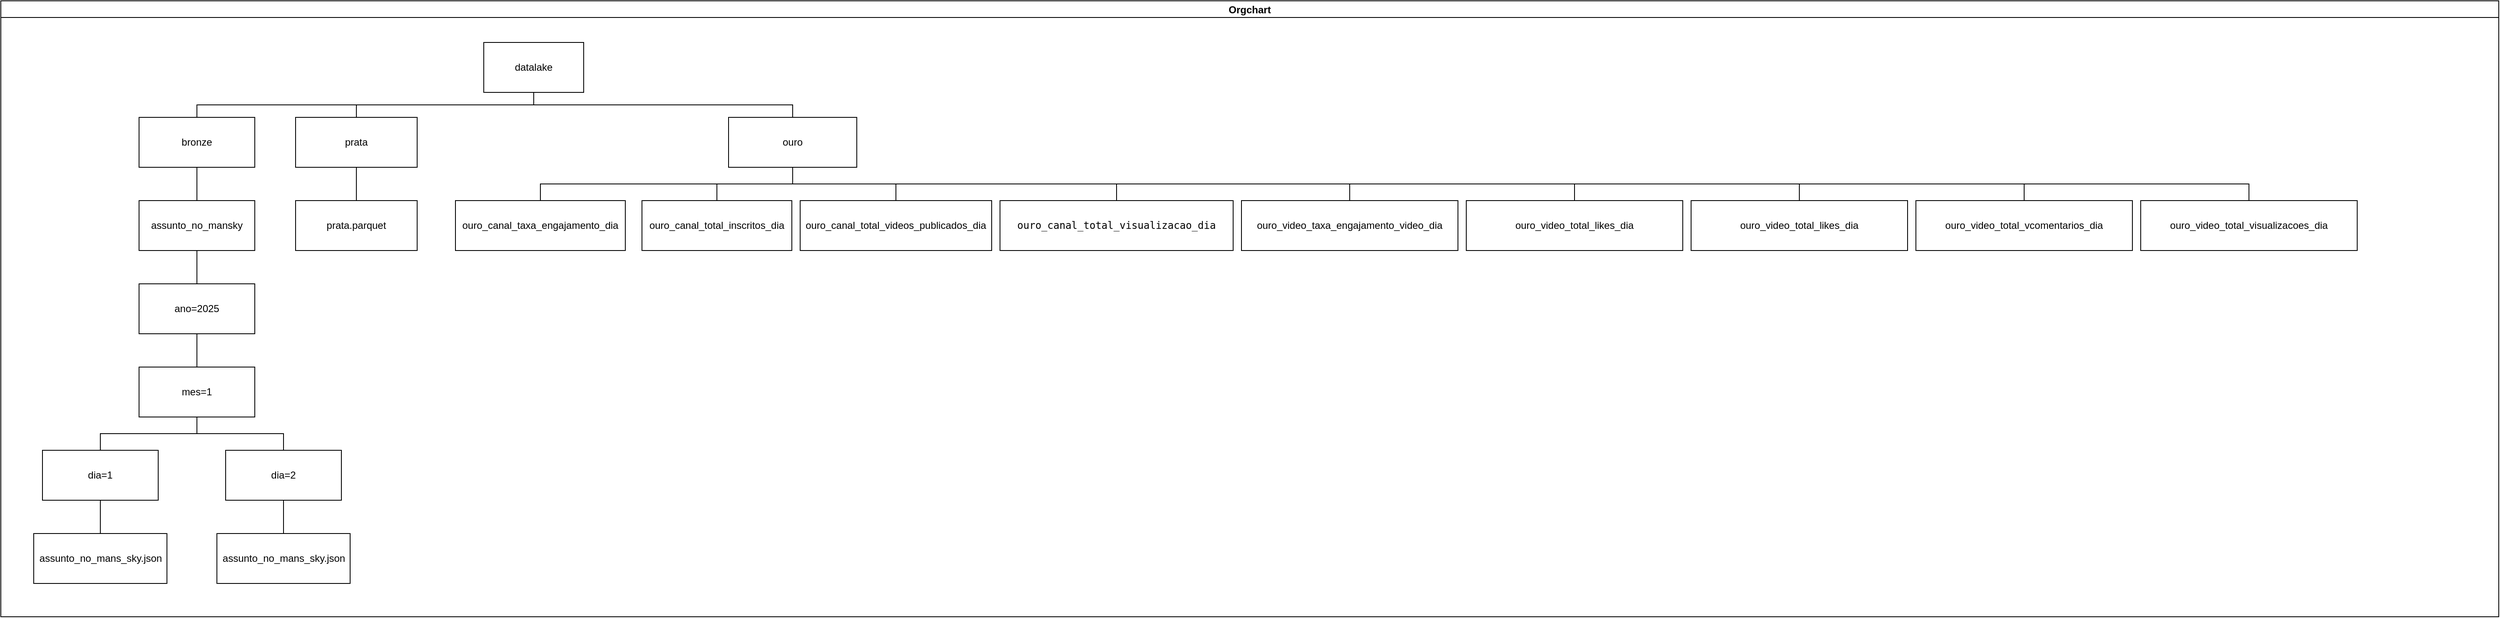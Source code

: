 <mxfile version="26.1.1">
  <diagram name="Página-1" id="wYZofaPx_Q6C5n7mb_lo">
    <mxGraphModel dx="1434" dy="823" grid="1" gridSize="10" guides="1" tooltips="1" connect="1" arrows="1" fold="1" page="1" pageScale="1" pageWidth="827" pageHeight="1169" math="0" shadow="0">
      <root>
        <mxCell id="0" />
        <mxCell id="1" parent="0" />
        <mxCell id="946U9zyb7GQo1Ih20eaE-1" value="Orgchart" style="swimlane;startSize=20;horizontal=1;containerType=tree;newEdgeStyle={&quot;edgeStyle&quot;:&quot;elbowEdgeStyle&quot;,&quot;startArrow&quot;:&quot;none&quot;,&quot;endArrow&quot;:&quot;none&quot;};" parent="1" vertex="1">
          <mxGeometry x="110" y="90" width="3000" height="740" as="geometry" />
        </mxCell>
        <mxCell id="946U9zyb7GQo1Ih20eaE-2" value="" style="edgeStyle=elbowEdgeStyle;elbow=vertical;sourcePerimeterSpacing=0;targetPerimeterSpacing=0;startArrow=none;endArrow=none;rounded=0;curved=0;" parent="946U9zyb7GQo1Ih20eaE-1" source="946U9zyb7GQo1Ih20eaE-4" target="946U9zyb7GQo1Ih20eaE-5" edge="1">
          <mxGeometry relative="1" as="geometry" />
        </mxCell>
        <mxCell id="946U9zyb7GQo1Ih20eaE-3" value="" style="edgeStyle=elbowEdgeStyle;elbow=vertical;sourcePerimeterSpacing=0;targetPerimeterSpacing=0;startArrow=none;endArrow=none;rounded=0;curved=0;" parent="946U9zyb7GQo1Ih20eaE-1" source="946U9zyb7GQo1Ih20eaE-4" target="946U9zyb7GQo1Ih20eaE-6" edge="1">
          <mxGeometry relative="1" as="geometry" />
        </mxCell>
        <UserObject label="datalake" treeRoot="1" id="946U9zyb7GQo1Ih20eaE-4">
          <mxCell style="whiteSpace=wrap;html=1;align=center;treeFolding=1;treeMoving=1;newEdgeStyle={&quot;edgeStyle&quot;:&quot;elbowEdgeStyle&quot;,&quot;startArrow&quot;:&quot;none&quot;,&quot;endArrow&quot;:&quot;none&quot;};" parent="946U9zyb7GQo1Ih20eaE-1" vertex="1">
            <mxGeometry x="580" y="50" width="120" height="60" as="geometry" />
          </mxCell>
        </UserObject>
        <mxCell id="946U9zyb7GQo1Ih20eaE-5" value="bronze" style="whiteSpace=wrap;html=1;align=center;verticalAlign=middle;treeFolding=1;treeMoving=1;newEdgeStyle={&quot;edgeStyle&quot;:&quot;elbowEdgeStyle&quot;,&quot;startArrow&quot;:&quot;none&quot;,&quot;endArrow&quot;:&quot;none&quot;};" parent="946U9zyb7GQo1Ih20eaE-1" vertex="1">
          <mxGeometry x="166" y="140" width="139" height="60" as="geometry" />
        </mxCell>
        <mxCell id="946U9zyb7GQo1Ih20eaE-6" value="prata" style="whiteSpace=wrap;html=1;align=center;verticalAlign=middle;treeFolding=1;treeMoving=1;newEdgeStyle={&quot;edgeStyle&quot;:&quot;elbowEdgeStyle&quot;,&quot;startArrow&quot;:&quot;none&quot;,&quot;endArrow&quot;:&quot;none&quot;};" parent="946U9zyb7GQo1Ih20eaE-1" vertex="1">
          <mxGeometry x="354" y="140" width="146" height="60" as="geometry" />
        </mxCell>
        <mxCell id="946U9zyb7GQo1Ih20eaE-7" value="" style="edgeStyle=elbowEdgeStyle;elbow=vertical;sourcePerimeterSpacing=0;targetPerimeterSpacing=0;startArrow=none;endArrow=none;rounded=0;curved=0;" parent="946U9zyb7GQo1Ih20eaE-1" source="946U9zyb7GQo1Ih20eaE-4" target="946U9zyb7GQo1Ih20eaE-8" edge="1">
          <mxGeometry relative="1" as="geometry">
            <mxPoint x="623" y="180" as="sourcePoint" />
          </mxGeometry>
        </mxCell>
        <mxCell id="946U9zyb7GQo1Ih20eaE-8" value="ouro" style="whiteSpace=wrap;html=1;align=center;verticalAlign=middle;treeFolding=1;treeMoving=1;newEdgeStyle={&quot;edgeStyle&quot;:&quot;elbowEdgeStyle&quot;,&quot;startArrow&quot;:&quot;none&quot;,&quot;endArrow&quot;:&quot;none&quot;};" parent="946U9zyb7GQo1Ih20eaE-1" vertex="1">
          <mxGeometry x="874" y="140" width="154" height="60" as="geometry" />
        </mxCell>
        <mxCell id="946U9zyb7GQo1Ih20eaE-10" value="" style="edgeStyle=elbowEdgeStyle;elbow=vertical;sourcePerimeterSpacing=0;targetPerimeterSpacing=0;startArrow=none;endArrow=none;rounded=0;curved=0;" parent="946U9zyb7GQo1Ih20eaE-1" source="946U9zyb7GQo1Ih20eaE-5" target="946U9zyb7GQo1Ih20eaE-11" edge="1">
          <mxGeometry relative="1" as="geometry">
            <mxPoint x="623" y="190" as="sourcePoint" />
          </mxGeometry>
        </mxCell>
        <mxCell id="946U9zyb7GQo1Ih20eaE-11" value="assunto_no_mansky" style="whiteSpace=wrap;html=1;align=center;verticalAlign=middle;treeFolding=1;treeMoving=1;newEdgeStyle={&quot;edgeStyle&quot;:&quot;elbowEdgeStyle&quot;,&quot;startArrow&quot;:&quot;none&quot;,&quot;endArrow&quot;:&quot;none&quot;};" parent="946U9zyb7GQo1Ih20eaE-1" vertex="1">
          <mxGeometry x="166" y="240" width="139" height="60" as="geometry" />
        </mxCell>
        <mxCell id="946U9zyb7GQo1Ih20eaE-12" value="" style="edgeStyle=elbowEdgeStyle;elbow=vertical;sourcePerimeterSpacing=0;targetPerimeterSpacing=0;startArrow=none;endArrow=none;rounded=0;curved=0;" parent="946U9zyb7GQo1Ih20eaE-1" source="946U9zyb7GQo1Ih20eaE-11" target="946U9zyb7GQo1Ih20eaE-13" edge="1">
          <mxGeometry relative="1" as="geometry">
            <mxPoint x="497" y="290" as="sourcePoint" />
          </mxGeometry>
        </mxCell>
        <mxCell id="946U9zyb7GQo1Ih20eaE-13" value="ano=2025" style="whiteSpace=wrap;html=1;align=center;verticalAlign=middle;treeFolding=1;treeMoving=1;newEdgeStyle={&quot;edgeStyle&quot;:&quot;elbowEdgeStyle&quot;,&quot;startArrow&quot;:&quot;none&quot;,&quot;endArrow&quot;:&quot;none&quot;};" parent="946U9zyb7GQo1Ih20eaE-1" vertex="1">
          <mxGeometry x="166" y="340" width="139" height="60" as="geometry" />
        </mxCell>
        <mxCell id="946U9zyb7GQo1Ih20eaE-14" value="" style="edgeStyle=elbowEdgeStyle;elbow=vertical;sourcePerimeterSpacing=0;targetPerimeterSpacing=0;startArrow=none;endArrow=none;rounded=0;curved=0;" parent="946U9zyb7GQo1Ih20eaE-1" source="946U9zyb7GQo1Ih20eaE-6" target="946U9zyb7GQo1Ih20eaE-15" edge="1">
          <mxGeometry relative="1" as="geometry">
            <mxPoint x="623" y="190" as="sourcePoint" />
          </mxGeometry>
        </mxCell>
        <mxCell id="946U9zyb7GQo1Ih20eaE-15" value="prata.parquet" style="whiteSpace=wrap;html=1;align=center;verticalAlign=middle;treeFolding=1;treeMoving=1;newEdgeStyle={&quot;edgeStyle&quot;:&quot;elbowEdgeStyle&quot;,&quot;startArrow&quot;:&quot;none&quot;,&quot;endArrow&quot;:&quot;none&quot;};" parent="946U9zyb7GQo1Ih20eaE-1" vertex="1">
          <mxGeometry x="354" y="240" width="146" height="60" as="geometry" />
        </mxCell>
        <mxCell id="946U9zyb7GQo1Ih20eaE-18" style="edgeStyle=elbowEdgeStyle;rounded=0;orthogonalLoop=1;jettySize=auto;html=1;startArrow=none;endArrow=none;exitX=0.75;exitY=0;exitDx=0;exitDy=0;" parent="946U9zyb7GQo1Ih20eaE-1" source="946U9zyb7GQo1Ih20eaE-4" target="946U9zyb7GQo1Ih20eaE-4" edge="1">
          <mxGeometry relative="1" as="geometry" />
        </mxCell>
        <mxCell id="946U9zyb7GQo1Ih20eaE-21" value="" style="edgeStyle=elbowEdgeStyle;elbow=vertical;sourcePerimeterSpacing=0;targetPerimeterSpacing=0;startArrow=none;endArrow=none;rounded=0;curved=0;" parent="946U9zyb7GQo1Ih20eaE-1" source="946U9zyb7GQo1Ih20eaE-8" target="946U9zyb7GQo1Ih20eaE-22" edge="1">
          <mxGeometry relative="1" as="geometry">
            <mxPoint x="441" y="190" as="sourcePoint" />
          </mxGeometry>
        </mxCell>
        <mxCell id="946U9zyb7GQo1Ih20eaE-22" value="ouro_canal_taxa_engajamento_dia" style="whiteSpace=wrap;html=1;align=center;verticalAlign=middle;treeFolding=1;treeMoving=1;newEdgeStyle={&quot;edgeStyle&quot;:&quot;elbowEdgeStyle&quot;,&quot;startArrow&quot;:&quot;none&quot;,&quot;endArrow&quot;:&quot;none&quot;};" parent="946U9zyb7GQo1Ih20eaE-1" vertex="1">
          <mxGeometry x="546" y="240" width="204" height="60" as="geometry" />
        </mxCell>
        <mxCell id="946U9zyb7GQo1Ih20eaE-23" value="" style="edgeStyle=elbowEdgeStyle;elbow=vertical;sourcePerimeterSpacing=0;targetPerimeterSpacing=0;startArrow=none;endArrow=none;rounded=0;curved=0;" parent="946U9zyb7GQo1Ih20eaE-1" source="946U9zyb7GQo1Ih20eaE-8" target="946U9zyb7GQo1Ih20eaE-24" edge="1">
          <mxGeometry relative="1" as="geometry">
            <mxPoint x="441" y="190" as="sourcePoint" />
          </mxGeometry>
        </mxCell>
        <mxCell id="946U9zyb7GQo1Ih20eaE-24" value="ouro_canal_total_inscritos_dia" style="whiteSpace=wrap;html=1;align=center;verticalAlign=middle;treeFolding=1;treeMoving=1;newEdgeStyle={&quot;edgeStyle&quot;:&quot;elbowEdgeStyle&quot;,&quot;startArrow&quot;:&quot;none&quot;,&quot;endArrow&quot;:&quot;none&quot;};" parent="946U9zyb7GQo1Ih20eaE-1" vertex="1">
          <mxGeometry x="770" y="240" width="180" height="60" as="geometry" />
        </mxCell>
        <mxCell id="946U9zyb7GQo1Ih20eaE-25" value="" style="edgeStyle=elbowEdgeStyle;elbow=vertical;sourcePerimeterSpacing=0;targetPerimeterSpacing=0;startArrow=none;endArrow=none;rounded=0;curved=0;" parent="946U9zyb7GQo1Ih20eaE-1" source="946U9zyb7GQo1Ih20eaE-8" target="946U9zyb7GQo1Ih20eaE-26" edge="1">
          <mxGeometry relative="1" as="geometry">
            <mxPoint x="441" y="190" as="sourcePoint" />
          </mxGeometry>
        </mxCell>
        <mxCell id="946U9zyb7GQo1Ih20eaE-26" value="ouro_canal_total_videos_publicados_dia" style="whiteSpace=wrap;html=1;align=center;verticalAlign=middle;treeFolding=1;treeMoving=1;newEdgeStyle={&quot;edgeStyle&quot;:&quot;elbowEdgeStyle&quot;,&quot;startArrow&quot;:&quot;none&quot;,&quot;endArrow&quot;:&quot;none&quot;};" parent="946U9zyb7GQo1Ih20eaE-1" vertex="1">
          <mxGeometry x="960" y="240" width="230" height="60" as="geometry" />
        </mxCell>
        <mxCell id="946U9zyb7GQo1Ih20eaE-27" value="" style="edgeStyle=elbowEdgeStyle;elbow=vertical;sourcePerimeterSpacing=0;targetPerimeterSpacing=0;startArrow=none;endArrow=none;rounded=0;curved=0;" parent="946U9zyb7GQo1Ih20eaE-1" source="946U9zyb7GQo1Ih20eaE-8" target="946U9zyb7GQo1Ih20eaE-28" edge="1">
          <mxGeometry relative="1" as="geometry">
            <mxPoint x="574" y="190" as="sourcePoint" />
          </mxGeometry>
        </mxCell>
        <mxCell id="946U9zyb7GQo1Ih20eaE-28" value="&lt;font style=&quot;color: light-dark(rgb(0, 0, 0), rgb(134, 94, 158));&quot; face=&quot;monospace&quot;&gt;&lt;span style=&quot;white-space-collapse: preserve;&quot;&gt;ouro_canal_total_visualizacao_dia&lt;/span&gt;&lt;/font&gt;" style="whiteSpace=wrap;html=1;align=center;verticalAlign=middle;treeFolding=1;treeMoving=1;newEdgeStyle={&quot;edgeStyle&quot;:&quot;elbowEdgeStyle&quot;,&quot;startArrow&quot;:&quot;none&quot;,&quot;endArrow&quot;:&quot;none&quot;};" parent="946U9zyb7GQo1Ih20eaE-1" vertex="1">
          <mxGeometry x="1200" y="240" width="280" height="60" as="geometry" />
        </mxCell>
        <mxCell id="946U9zyb7GQo1Ih20eaE-29" value="" style="edgeStyle=elbowEdgeStyle;elbow=vertical;sourcePerimeterSpacing=0;targetPerimeterSpacing=0;startArrow=none;endArrow=none;rounded=0;curved=0;" parent="946U9zyb7GQo1Ih20eaE-1" source="946U9zyb7GQo1Ih20eaE-8" target="946U9zyb7GQo1Ih20eaE-30" edge="1">
          <mxGeometry relative="1" as="geometry">
            <mxPoint x="574" y="190" as="sourcePoint" />
          </mxGeometry>
        </mxCell>
        <mxCell id="946U9zyb7GQo1Ih20eaE-30" value="ouro_video_taxa_engajamento_video_dia" style="whiteSpace=wrap;html=1;align=center;verticalAlign=middle;treeFolding=1;treeMoving=1;newEdgeStyle={&quot;edgeStyle&quot;:&quot;elbowEdgeStyle&quot;,&quot;startArrow&quot;:&quot;none&quot;,&quot;endArrow&quot;:&quot;none&quot;};" parent="946U9zyb7GQo1Ih20eaE-1" vertex="1">
          <mxGeometry x="1490" y="240" width="260" height="60" as="geometry" />
        </mxCell>
        <mxCell id="xR28J5UH9LkZNyio3yqF-3" value="" style="edgeStyle=elbowEdgeStyle;elbow=vertical;sourcePerimeterSpacing=0;targetPerimeterSpacing=0;startArrow=none;endArrow=none;rounded=0;curved=0;" parent="946U9zyb7GQo1Ih20eaE-1" source="946U9zyb7GQo1Ih20eaE-13" target="xR28J5UH9LkZNyio3yqF-4" edge="1">
          <mxGeometry relative="1" as="geometry">
            <mxPoint x="346" y="390" as="sourcePoint" />
          </mxGeometry>
        </mxCell>
        <mxCell id="xR28J5UH9LkZNyio3yqF-4" value="mes=1" style="whiteSpace=wrap;html=1;align=center;verticalAlign=middle;treeFolding=1;treeMoving=1;newEdgeStyle={&quot;edgeStyle&quot;:&quot;elbowEdgeStyle&quot;,&quot;startArrow&quot;:&quot;none&quot;,&quot;endArrow&quot;:&quot;none&quot;};" parent="946U9zyb7GQo1Ih20eaE-1" vertex="1">
          <mxGeometry x="166" y="440" width="139" height="60" as="geometry" />
        </mxCell>
        <mxCell id="xR28J5UH9LkZNyio3yqF-5" value="" style="edgeStyle=elbowEdgeStyle;elbow=vertical;sourcePerimeterSpacing=0;targetPerimeterSpacing=0;startArrow=none;endArrow=none;rounded=0;curved=0;" parent="946U9zyb7GQo1Ih20eaE-1" source="xR28J5UH9LkZNyio3yqF-4" target="xR28J5UH9LkZNyio3yqF-6" edge="1">
          <mxGeometry relative="1" as="geometry">
            <mxPoint x="346" y="490" as="sourcePoint" />
          </mxGeometry>
        </mxCell>
        <mxCell id="xR28J5UH9LkZNyio3yqF-6" value="dia=1" style="whiteSpace=wrap;html=1;align=center;verticalAlign=middle;treeFolding=1;treeMoving=1;newEdgeStyle={&quot;edgeStyle&quot;:&quot;elbowEdgeStyle&quot;,&quot;startArrow&quot;:&quot;none&quot;,&quot;endArrow&quot;:&quot;none&quot;};" parent="946U9zyb7GQo1Ih20eaE-1" vertex="1">
          <mxGeometry x="50" y="540" width="139" height="60" as="geometry" />
        </mxCell>
        <mxCell id="xR28J5UH9LkZNyio3yqF-9" value="" style="edgeStyle=elbowEdgeStyle;elbow=vertical;sourcePerimeterSpacing=0;targetPerimeterSpacing=0;startArrow=none;endArrow=none;rounded=0;curved=0;" parent="946U9zyb7GQo1Ih20eaE-1" source="xR28J5UH9LkZNyio3yqF-4" target="xR28J5UH9LkZNyio3yqF-10" edge="1">
          <mxGeometry relative="1" as="geometry">
            <mxPoint x="346" y="590" as="sourcePoint" />
          </mxGeometry>
        </mxCell>
        <mxCell id="xR28J5UH9LkZNyio3yqF-10" value="dia=2" style="whiteSpace=wrap;html=1;align=center;verticalAlign=middle;treeFolding=1;treeMoving=1;newEdgeStyle={&quot;edgeStyle&quot;:&quot;elbowEdgeStyle&quot;,&quot;startArrow&quot;:&quot;none&quot;,&quot;endArrow&quot;:&quot;none&quot;};" parent="946U9zyb7GQo1Ih20eaE-1" vertex="1">
          <mxGeometry x="270" y="540" width="139" height="60" as="geometry" />
        </mxCell>
        <mxCell id="xR28J5UH9LkZNyio3yqF-11" value="" style="edgeStyle=elbowEdgeStyle;elbow=vertical;sourcePerimeterSpacing=0;targetPerimeterSpacing=0;startArrow=none;endArrow=none;rounded=0;curved=0;" parent="946U9zyb7GQo1Ih20eaE-1" source="xR28J5UH9LkZNyio3yqF-6" target="xR28J5UH9LkZNyio3yqF-12" edge="1">
          <mxGeometry relative="1" as="geometry">
            <mxPoint x="346" y="590" as="sourcePoint" />
          </mxGeometry>
        </mxCell>
        <mxCell id="xR28J5UH9LkZNyio3yqF-12" value="assunto_no_mans_sky.json" style="whiteSpace=wrap;html=1;align=center;verticalAlign=middle;treeFolding=1;treeMoving=1;newEdgeStyle={&quot;edgeStyle&quot;:&quot;elbowEdgeStyle&quot;,&quot;startArrow&quot;:&quot;none&quot;,&quot;endArrow&quot;:&quot;none&quot;};" parent="946U9zyb7GQo1Ih20eaE-1" vertex="1">
          <mxGeometry x="39.5" y="640" width="160" height="60" as="geometry" />
        </mxCell>
        <mxCell id="xR28J5UH9LkZNyio3yqF-14" value="" style="edgeStyle=elbowEdgeStyle;elbow=vertical;sourcePerimeterSpacing=0;targetPerimeterSpacing=0;startArrow=none;endArrow=none;rounded=0;curved=0;" parent="946U9zyb7GQo1Ih20eaE-1" source="xR28J5UH9LkZNyio3yqF-10" target="xR28J5UH9LkZNyio3yqF-15" edge="1">
          <mxGeometry relative="1" as="geometry">
            <mxPoint x="346" y="590" as="sourcePoint" />
          </mxGeometry>
        </mxCell>
        <mxCell id="xR28J5UH9LkZNyio3yqF-15" value="assunto_no_mans_sky.json" style="whiteSpace=wrap;html=1;align=center;verticalAlign=middle;treeFolding=1;treeMoving=1;newEdgeStyle={&quot;edgeStyle&quot;:&quot;elbowEdgeStyle&quot;,&quot;startArrow&quot;:&quot;none&quot;,&quot;endArrow&quot;:&quot;none&quot;};" parent="946U9zyb7GQo1Ih20eaE-1" vertex="1">
          <mxGeometry x="259.5" y="640" width="160" height="60" as="geometry" />
        </mxCell>
        <mxCell id="ibe9F93k2QvMETWvEPT--2" value="" style="edgeStyle=elbowEdgeStyle;elbow=vertical;sourcePerimeterSpacing=0;targetPerimeterSpacing=0;startArrow=none;endArrow=none;rounded=0;curved=0;" edge="1" target="ibe9F93k2QvMETWvEPT--3" source="946U9zyb7GQo1Ih20eaE-8" parent="946U9zyb7GQo1Ih20eaE-1">
          <mxGeometry relative="1" as="geometry">
            <mxPoint x="1061" y="290" as="sourcePoint" />
          </mxGeometry>
        </mxCell>
        <mxCell id="ibe9F93k2QvMETWvEPT--3" value="ouro_video_total_likes_dia" style="whiteSpace=wrap;html=1;align=center;verticalAlign=middle;treeFolding=1;treeMoving=1;newEdgeStyle={&quot;edgeStyle&quot;:&quot;elbowEdgeStyle&quot;,&quot;startArrow&quot;:&quot;none&quot;,&quot;endArrow&quot;:&quot;none&quot;};" vertex="1" parent="946U9zyb7GQo1Ih20eaE-1">
          <mxGeometry x="1760" y="240" width="260" height="60" as="geometry" />
        </mxCell>
        <mxCell id="ibe9F93k2QvMETWvEPT--4" value="" style="edgeStyle=elbowEdgeStyle;elbow=vertical;sourcePerimeterSpacing=0;targetPerimeterSpacing=0;startArrow=none;endArrow=none;rounded=0;curved=0;" edge="1" target="ibe9F93k2QvMETWvEPT--5" source="946U9zyb7GQo1Ih20eaE-8" parent="946U9zyb7GQo1Ih20eaE-1">
          <mxGeometry relative="1" as="geometry">
            <mxPoint x="1061" y="290" as="sourcePoint" />
          </mxGeometry>
        </mxCell>
        <mxCell id="ibe9F93k2QvMETWvEPT--5" value="ouro_video_total_likes_dia" style="whiteSpace=wrap;html=1;align=center;verticalAlign=middle;treeFolding=1;treeMoving=1;newEdgeStyle={&quot;edgeStyle&quot;:&quot;elbowEdgeStyle&quot;,&quot;startArrow&quot;:&quot;none&quot;,&quot;endArrow&quot;:&quot;none&quot;};" vertex="1" parent="946U9zyb7GQo1Ih20eaE-1">
          <mxGeometry x="2030" y="240" width="260" height="60" as="geometry" />
        </mxCell>
        <mxCell id="ibe9F93k2QvMETWvEPT--6" value="" style="edgeStyle=elbowEdgeStyle;elbow=vertical;sourcePerimeterSpacing=0;targetPerimeterSpacing=0;startArrow=none;endArrow=none;rounded=0;curved=0;" edge="1" target="ibe9F93k2QvMETWvEPT--7" source="946U9zyb7GQo1Ih20eaE-8" parent="946U9zyb7GQo1Ih20eaE-1">
          <mxGeometry relative="1" as="geometry">
            <mxPoint x="1061" y="290" as="sourcePoint" />
          </mxGeometry>
        </mxCell>
        <mxCell id="ibe9F93k2QvMETWvEPT--7" value="ouro_video_total_vcomentarios_dia" style="whiteSpace=wrap;html=1;align=center;verticalAlign=middle;treeFolding=1;treeMoving=1;newEdgeStyle={&quot;edgeStyle&quot;:&quot;elbowEdgeStyle&quot;,&quot;startArrow&quot;:&quot;none&quot;,&quot;endArrow&quot;:&quot;none&quot;};" vertex="1" parent="946U9zyb7GQo1Ih20eaE-1">
          <mxGeometry x="2300" y="240" width="260" height="60" as="geometry" />
        </mxCell>
        <mxCell id="ibe9F93k2QvMETWvEPT--8" value="" style="edgeStyle=elbowEdgeStyle;elbow=vertical;sourcePerimeterSpacing=0;targetPerimeterSpacing=0;startArrow=none;endArrow=none;rounded=0;curved=0;" edge="1" target="ibe9F93k2QvMETWvEPT--9" source="946U9zyb7GQo1Ih20eaE-8" parent="946U9zyb7GQo1Ih20eaE-1">
          <mxGeometry relative="1" as="geometry">
            <mxPoint x="1061" y="290" as="sourcePoint" />
          </mxGeometry>
        </mxCell>
        <mxCell id="ibe9F93k2QvMETWvEPT--9" value="ouro_video_total_visualizacoes_dia" style="whiteSpace=wrap;html=1;align=center;verticalAlign=middle;treeFolding=1;treeMoving=1;newEdgeStyle={&quot;edgeStyle&quot;:&quot;elbowEdgeStyle&quot;,&quot;startArrow&quot;:&quot;none&quot;,&quot;endArrow&quot;:&quot;none&quot;};" vertex="1" parent="946U9zyb7GQo1Ih20eaE-1">
          <mxGeometry x="2570" y="240" width="260" height="60" as="geometry" />
        </mxCell>
      </root>
    </mxGraphModel>
  </diagram>
</mxfile>
